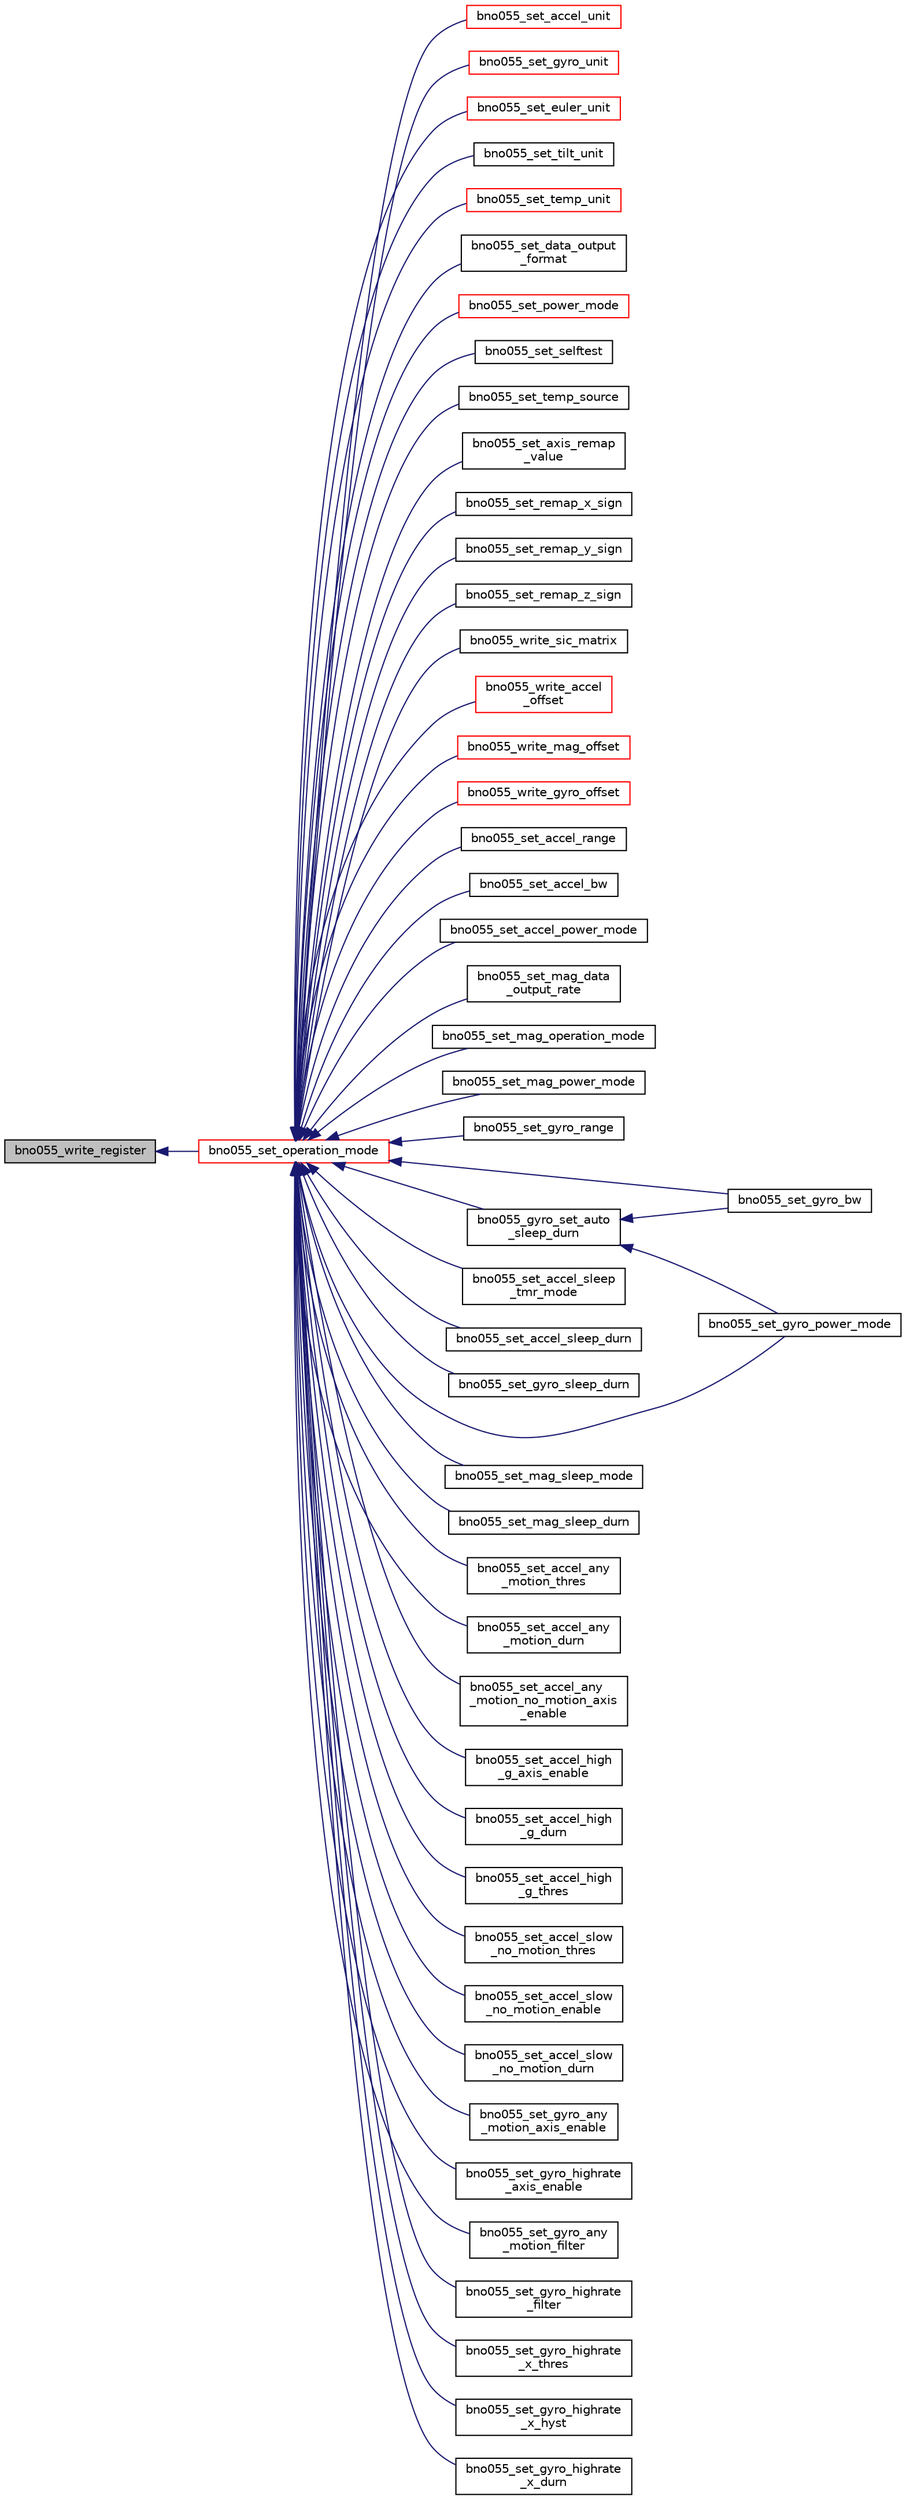 digraph "bno055_write_register"
{
  edge [fontname="Helvetica",fontsize="10",labelfontname="Helvetica",labelfontsize="10"];
  node [fontname="Helvetica",fontsize="10",shape=record];
  rankdir="LR";
  Node1 [label="bno055_write_register",height=0.2,width=0.4,color="black", fillcolor="grey75", style="filled", fontcolor="black"];
  Node1 -> Node2 [dir="back",color="midnightblue",fontsize="10",style="solid",fontname="Helvetica"];
  Node2 [label="bno055_set_operation_mode",height=0.2,width=0.4,color="red", fillcolor="white", style="filled",URL="$bno055_8h.html#a42db870e00f008575aa5dbafa60bf927",tooltip="This API used to write the operation mode from register from 0x3D bit 0 to 3. "];
  Node2 -> Node3 [dir="back",color="midnightblue",fontsize="10",style="solid",fontname="Helvetica"];
  Node3 [label="bno055_set_accel_unit",height=0.2,width=0.4,color="red", fillcolor="white", style="filled",URL="$bno055_8h.html#aef9da3977c46c054a6f501c35afea1c8",tooltip="This API used to write the accel unit from register from 0x3B bit 0. "];
  Node2 -> Node4 [dir="back",color="midnightblue",fontsize="10",style="solid",fontname="Helvetica"];
  Node4 [label="bno055_set_gyro_unit",height=0.2,width=0.4,color="red", fillcolor="white", style="filled",URL="$bno055_8h.html#ac3aacdc89e41aa4aba3ff9f1c0e3d10f",tooltip="This API used to write the gyro unit from register from 0x3B bit 1. "];
  Node2 -> Node5 [dir="back",color="midnightblue",fontsize="10",style="solid",fontname="Helvetica"];
  Node5 [label="bno055_set_euler_unit",height=0.2,width=0.4,color="red", fillcolor="white", style="filled",URL="$bno055_8h.html#a4667f68ec64b12f37bcbb914dd68c17e",tooltip="This API used to write the Euler unit from register from 0x3B bit 2. "];
  Node2 -> Node6 [dir="back",color="midnightblue",fontsize="10",style="solid",fontname="Helvetica"];
  Node6 [label="bno055_set_tilt_unit",height=0.2,width=0.4,color="black", fillcolor="white", style="filled",URL="$bno055_8h.html#a8687eff3869f53d72375f9082765dd20",tooltip="This API used to write the tilt unit from register from 0x3B bit 3. "];
  Node2 -> Node7 [dir="back",color="midnightblue",fontsize="10",style="solid",fontname="Helvetica"];
  Node7 [label="bno055_set_temp_unit",height=0.2,width=0.4,color="red", fillcolor="white", style="filled",URL="$bno055_8h.html#aafb9d58f1a02dc856261993648b00bbf",tooltip="This API used to write the temperature unit from register from 0x3B bit 4. "];
  Node2 -> Node8 [dir="back",color="midnightblue",fontsize="10",style="solid",fontname="Helvetica"];
  Node8 [label="bno055_set_data_output\l_format",height=0.2,width=0.4,color="black", fillcolor="white", style="filled",URL="$bno055_8h.html#a10417c063348edef67f6dd0d2f8953d7",tooltip="This API used to read the current selected orientation mode from register from 0x3B bit 7..."];
  Node2 -> Node9 [dir="back",color="midnightblue",fontsize="10",style="solid",fontname="Helvetica"];
  Node9 [label="bno055_set_power_mode",height=0.2,width=0.4,color="red", fillcolor="white", style="filled",URL="$bno055_8h.html#a4672de8a3ce4ca0ca5d9297b73caf634",tooltip="This API used to write the power mode from register from 0x3E bit 0 to 1. "];
  Node2 -> Node10 [dir="back",color="midnightblue",fontsize="10",style="solid",fontname="Helvetica"];
  Node10 [label="bno055_set_selftest",height=0.2,width=0.4,color="black", fillcolor="white", style="filled",URL="$bno055_8h.html#a25bfede86062f04dbac394704c994cc8",tooltip="This API used to write the self test from register from 0x3F bit 0. "];
  Node2 -> Node11 [dir="back",color="midnightblue",fontsize="10",style="solid",fontname="Helvetica"];
  Node11 [label="bno055_set_temp_source",height=0.2,width=0.4,color="black", fillcolor="white", style="filled",URL="$bno055_8h.html#a49c564032e11f3398b42d7d7b23a0efc",tooltip="This API used to write the temperature source from register from 0x40 bit 0 and 1. "];
  Node2 -> Node12 [dir="back",color="midnightblue",fontsize="10",style="solid",fontname="Helvetica"];
  Node12 [label="bno055_set_axis_remap\l_value",height=0.2,width=0.4,color="black", fillcolor="white", style="filled",URL="$bno055_8h.html#a0d7e52a775da2a2512e6f6f83ee147ca",tooltip="This API used to write the axis remap value from register from 0x41 bit 0 and 5. "];
  Node2 -> Node13 [dir="back",color="midnightblue",fontsize="10",style="solid",fontname="Helvetica"];
  Node13 [label="bno055_set_remap_x_sign",height=0.2,width=0.4,color="black", fillcolor="white", style="filled",URL="$bno055_8h.html#ae2bf6e7c915b47721cbf97f6f4d99d82",tooltip="This API used to write the x-axis remap sign from register from 0x42 bit 2. "];
  Node2 -> Node14 [dir="back",color="midnightblue",fontsize="10",style="solid",fontname="Helvetica"];
  Node14 [label="bno055_set_remap_y_sign",height=0.2,width=0.4,color="black", fillcolor="white", style="filled",URL="$bno055_8h.html#a5d8363c2da7ffc3093159e1f6d630b8b",tooltip="This API used to write the y-axis remap sign from register from 0x42 bit 1. "];
  Node2 -> Node15 [dir="back",color="midnightblue",fontsize="10",style="solid",fontname="Helvetica"];
  Node15 [label="bno055_set_remap_z_sign",height=0.2,width=0.4,color="black", fillcolor="white", style="filled",URL="$bno055_8h.html#a1a0cde27a4a2bdd49baf5d3d539ee1b0",tooltip="This API used to write the z-axis remap sign from register from 0x42 bit 0. "];
  Node2 -> Node16 [dir="back",color="midnightblue",fontsize="10",style="solid",fontname="Helvetica"];
  Node16 [label="bno055_write_sic_matrix",height=0.2,width=0.4,color="black", fillcolor="white", style="filled",URL="$bno055_8h.html#a0123c2379c2df21a5ec684315105d00b",tooltip="This API is used to write soft iron calibration matrix from the register 0x43 to 0x53 it is a 18 byte..."];
  Node2 -> Node17 [dir="back",color="midnightblue",fontsize="10",style="solid",fontname="Helvetica"];
  Node17 [label="bno055_write_accel\l_offset",height=0.2,width=0.4,color="red", fillcolor="white", style="filled",URL="$bno055_8h.html#a0b3cff4a88d5a47acc8f4467c3664ed6",tooltip="This API is used to write accel offset and accel radius offset form register 0x55 to 0x5A and radius ..."];
  Node2 -> Node18 [dir="back",color="midnightblue",fontsize="10",style="solid",fontname="Helvetica"];
  Node18 [label="bno055_write_mag_offset",height=0.2,width=0.4,color="red", fillcolor="white", style="filled",URL="$bno055_8h.html#a4451bc51bdae01817675fa8901571f0e",tooltip="This API is used to read mag offset offset form register 0x69 to 0x6A. "];
  Node2 -> Node19 [dir="back",color="midnightblue",fontsize="10",style="solid",fontname="Helvetica"];
  Node19 [label="bno055_write_gyro_offset",height=0.2,width=0.4,color="red", fillcolor="white", style="filled",URL="$bno055_8h.html#a0c08ce138b7306b9381455202c10f974",tooltip="This API is used to read gyro offset offset form register 0x61 to 0x66. "];
  Node2 -> Node20 [dir="back",color="midnightblue",fontsize="10",style="solid",fontname="Helvetica"];
  Node20 [label="bno055_set_accel_range",height=0.2,width=0.4,color="black", fillcolor="white", style="filled",URL="$bno055_8h.html#a5f925d429d6bcc88aa2dfb5fea1e4e60",tooltip="This API used to write the accel range from page one register from 0x08 bit 0 and 1..."];
  Node2 -> Node21 [dir="back",color="midnightblue",fontsize="10",style="solid",fontname="Helvetica"];
  Node21 [label="bno055_set_accel_bw",height=0.2,width=0.4,color="black", fillcolor="white", style="filled",URL="$bno055_8h.html#aa7feddf9f065ade563244b1581a6b404",tooltip="This API used to write the accel bandwidth from page one register from 0x08 bit 2 to 4..."];
  Node2 -> Node22 [dir="back",color="midnightblue",fontsize="10",style="solid",fontname="Helvetica"];
  Node22 [label="bno055_set_accel_power_mode",height=0.2,width=0.4,color="black", fillcolor="white", style="filled",URL="$bno055_8h.html#a247ec6362ead0f51f21805709ccd84f2",tooltip="This API used to write the accel power mode from page one register from 0x08 bit 5 to 7..."];
  Node2 -> Node23 [dir="back",color="midnightblue",fontsize="10",style="solid",fontname="Helvetica"];
  Node23 [label="bno055_set_mag_data\l_output_rate",height=0.2,width=0.4,color="black", fillcolor="white", style="filled",URL="$bno055_8h.html#a6600eb43cbce83e4a2baf38ba967917b",tooltip="This API used to write the mag output data rate from page one register from 0x09 bit 0 to 2..."];
  Node2 -> Node24 [dir="back",color="midnightblue",fontsize="10",style="solid",fontname="Helvetica"];
  Node24 [label="bno055_set_mag_operation_mode",height=0.2,width=0.4,color="black", fillcolor="white", style="filled",URL="$bno055_8h.html#a21fe31676bc81907548f54c52e9c6453",tooltip="This API used to write the mag operation mode from page one register from 0x09 bit 3 to 4..."];
  Node2 -> Node25 [dir="back",color="midnightblue",fontsize="10",style="solid",fontname="Helvetica"];
  Node25 [label="bno055_set_mag_power_mode",height=0.2,width=0.4,color="black", fillcolor="white", style="filled",URL="$bno055_8h.html#a39fdf68b9e1dadc49b041da59dbcca4d",tooltip="This API used to write the mag power mode from page one register from 0x09 bit 4 to 6..."];
  Node2 -> Node26 [dir="back",color="midnightblue",fontsize="10",style="solid",fontname="Helvetica"];
  Node26 [label="bno055_set_gyro_range",height=0.2,width=0.4,color="black", fillcolor="white", style="filled",URL="$bno055_8h.html#a60f680374a3f628b50f22b25baf0c134",tooltip="This API used to write the gyro range from page one register from 0x0A bit 0 to 3. "];
  Node2 -> Node27 [dir="back",color="midnightblue",fontsize="10",style="solid",fontname="Helvetica"];
  Node27 [label="bno055_set_gyro_bw",height=0.2,width=0.4,color="black", fillcolor="white", style="filled",URL="$bno055_8h.html#a0976a24d1ab05bb6e42155cc0132a2fc",tooltip="This API used to write the gyro bandwidth from page one register from 0x0A bit 3 to 5..."];
  Node2 -> Node28 [dir="back",color="midnightblue",fontsize="10",style="solid",fontname="Helvetica"];
  Node28 [label="bno055_set_gyro_power_mode",height=0.2,width=0.4,color="black", fillcolor="white", style="filled",URL="$bno055_8h.html#a41e30a0ca3e9bd92a124b6f41c5c4bae",tooltip="This API used to write the gyro power mode from page one register from 0x0B bit 0 to 2..."];
  Node2 -> Node29 [dir="back",color="midnightblue",fontsize="10",style="solid",fontname="Helvetica"];
  Node29 [label="bno055_set_accel_sleep\l_tmr_mode",height=0.2,width=0.4,color="black", fillcolor="white", style="filled",URL="$bno055_8h.html#a9f568ad321040e2fefab26f3ee2b566a",tooltip="This API used to write the accel sleep mode from page one register from 0x0C bit 0. "];
  Node2 -> Node30 [dir="back",color="midnightblue",fontsize="10",style="solid",fontname="Helvetica"];
  Node30 [label="bno055_set_accel_sleep_durn",height=0.2,width=0.4,color="black", fillcolor="white", style="filled",URL="$bno055_8h.html#ab0767a0c3a053a468334893fcbf1c29a",tooltip="This API used to write the accel sleep duration from page one register from 0x0C bit 1 to 4..."];
  Node2 -> Node31 [dir="back",color="midnightblue",fontsize="10",style="solid",fontname="Helvetica"];
  Node31 [label="bno055_set_gyro_sleep_durn",height=0.2,width=0.4,color="black", fillcolor="white", style="filled",URL="$bno055_8h.html#ac9c781c26d6ab57ab06a36d0a60b6496",tooltip="This API used to write the gyro sleep duration from page one register from 0x0D bit 0 to 2..."];
  Node2 -> Node32 [dir="back",color="midnightblue",fontsize="10",style="solid",fontname="Helvetica"];
  Node32 [label="bno055_gyro_set_auto\l_sleep_durn",height=0.2,width=0.4,color="black", fillcolor="white", style="filled",URL="$bno055_8h.html#ab8abc0f3fe0105004ac9b3bb62a39307",tooltip="This API used to write the gyro auto sleep duration from page one register from 0x0D bit 3 to 5..."];
  Node32 -> Node27 [dir="back",color="midnightblue",fontsize="10",style="solid",fontname="Helvetica"];
  Node32 -> Node28 [dir="back",color="midnightblue",fontsize="10",style="solid",fontname="Helvetica"];
  Node2 -> Node33 [dir="back",color="midnightblue",fontsize="10",style="solid",fontname="Helvetica"];
  Node33 [label="bno055_set_mag_sleep_mode",height=0.2,width=0.4,color="black", fillcolor="white", style="filled",URL="$bno055_8h.html#a48c9ef3114c66d1d523a59837de6d25b",tooltip="This API used to write the mag sleep mode from page one register from 0x0E bit 0. ..."];
  Node2 -> Node34 [dir="back",color="midnightblue",fontsize="10",style="solid",fontname="Helvetica"];
  Node34 [label="bno055_set_mag_sleep_durn",height=0.2,width=0.4,color="black", fillcolor="white", style="filled",URL="$bno055_8h.html#a81223611621ece12da37b97ca40ebae3",tooltip="This API used to write the mag sleep duration from page one register from 0x0E bit 1 to 4..."];
  Node2 -> Node35 [dir="back",color="midnightblue",fontsize="10",style="solid",fontname="Helvetica"];
  Node35 [label="bno055_set_accel_any\l_motion_thres",height=0.2,width=0.4,color="black", fillcolor="white", style="filled",URL="$bno055_8h.html#abf5f4bceca3062adf99a89132ed6c263",tooltip="This API used to write the accel any motion threshold from page one register from 0x11 bit 0 to 7..."];
  Node2 -> Node36 [dir="back",color="midnightblue",fontsize="10",style="solid",fontname="Helvetica"];
  Node36 [label="bno055_set_accel_any\l_motion_durn",height=0.2,width=0.4,color="black", fillcolor="white", style="filled",URL="$bno055_8h.html#af6a8742ebe0e9fc55f83a2f7a091f055",tooltip="This API used to write the accel anymotion duration from page one register from 0x12 bit 0 to 1..."];
  Node2 -> Node37 [dir="back",color="midnightblue",fontsize="10",style="solid",fontname="Helvetica"];
  Node37 [label="bno055_set_accel_any\l_motion_no_motion_axis\l_enable",height=0.2,width=0.4,color="black", fillcolor="white", style="filled",URL="$bno055_8h.html#a666ba1db67c5a5ca414f15fcbd1ec0c2",tooltip="This API used to write the accel anymotion enable from page one register from 0x12 bit 2 to 4..."];
  Node2 -> Node38 [dir="back",color="midnightblue",fontsize="10",style="solid",fontname="Helvetica"];
  Node38 [label="bno055_set_accel_high\l_g_axis_enable",height=0.2,width=0.4,color="black", fillcolor="white", style="filled",URL="$bno055_8h.html#a9fdc113469921d9001f5979d4051aed3",tooltip="This API used to write the accel highg enable from page one register from 0x12 bit 5 to 7..."];
  Node2 -> Node39 [dir="back",color="midnightblue",fontsize="10",style="solid",fontname="Helvetica"];
  Node39 [label="bno055_set_accel_high\l_g_durn",height=0.2,width=0.4,color="black", fillcolor="white", style="filled",URL="$bno055_8h.html#a518704c924325ab8c30daa827082e903",tooltip="This API used to write the accel highg duration from page one register from 0x13 bit 0 to 7..."];
  Node2 -> Node40 [dir="back",color="midnightblue",fontsize="10",style="solid",fontname="Helvetica"];
  Node40 [label="bno055_set_accel_high\l_g_thres",height=0.2,width=0.4,color="black", fillcolor="white", style="filled",URL="$bno055_8h.html#a754664ed3f0a1a5dc646908dde9219be",tooltip="This API used to write the accel highg threshold from page one register from 0x14 bit 0 to 7..."];
  Node2 -> Node41 [dir="back",color="midnightblue",fontsize="10",style="solid",fontname="Helvetica"];
  Node41 [label="bno055_set_accel_slow\l_no_motion_thres",height=0.2,width=0.4,color="black", fillcolor="white", style="filled",URL="$bno055_8h.html#a3bcbada7c51f115f648d768646e974e2",tooltip="This API used to write the accel slownomotion threshold from page one register from 0x15 bit 0 to 7..."];
  Node2 -> Node42 [dir="back",color="midnightblue",fontsize="10",style="solid",fontname="Helvetica"];
  Node42 [label="bno055_set_accel_slow\l_no_motion_enable",height=0.2,width=0.4,color="black", fillcolor="white", style="filled",URL="$bno055_8h.html#a56d31243cfcf4accb45d5c1455cebc47",tooltip="This API used to write accel slownomotion enable from page one register from 0x16 bit 0..."];
  Node2 -> Node43 [dir="back",color="midnightblue",fontsize="10",style="solid",fontname="Helvetica"];
  Node43 [label="bno055_set_accel_slow\l_no_motion_durn",height=0.2,width=0.4,color="black", fillcolor="white", style="filled",URL="$bno055_8h.html#ae75441378028466e6c46303a202765a4",tooltip="This API used to write accel slownomotion duration from page one register from 0x16 bit 1 to 6..."];
  Node2 -> Node44 [dir="back",color="midnightblue",fontsize="10",style="solid",fontname="Helvetica"];
  Node44 [label="bno055_set_gyro_any\l_motion_axis_enable",height=0.2,width=0.4,color="black", fillcolor="white", style="filled",URL="$bno055_8h.html#a3ef40cc765bec1368f55db1bf820a4ac",tooltip="This API used to write the gyro anymotion enable from page one register from 0x17 bit 0 to 2..."];
  Node2 -> Node45 [dir="back",color="midnightblue",fontsize="10",style="solid",fontname="Helvetica"];
  Node45 [label="bno055_set_gyro_highrate\l_axis_enable",height=0.2,width=0.4,color="black", fillcolor="white", style="filled",URL="$bno055_8h.html#ab906c1fb2898de8c2e9e04c2c5c9e667",tooltip="This API used to write the gyro highrate enable from page one register from 0x17 bit 3 to 5..."];
  Node2 -> Node46 [dir="back",color="midnightblue",fontsize="10",style="solid",fontname="Helvetica"];
  Node46 [label="bno055_set_gyro_any\l_motion_filter",height=0.2,width=0.4,color="black", fillcolor="white", style="filled",URL="$bno055_8h.html#aaaa6e008d57b9d3582f2b1f1f8444ebb",tooltip="This API used to write gyro anymotion filter from page one register from 0x17 bit 6..."];
  Node2 -> Node47 [dir="back",color="midnightblue",fontsize="10",style="solid",fontname="Helvetica"];
  Node47 [label="bno055_set_gyro_highrate\l_filter",height=0.2,width=0.4,color="black", fillcolor="white", style="filled",URL="$bno055_8h.html#a73320e421a914fe37d28b8f7aeebc361",tooltip="This API used to write gyro highrate filter from page one register from 0x17 bit 7. "];
  Node2 -> Node48 [dir="back",color="midnightblue",fontsize="10",style="solid",fontname="Helvetica"];
  Node48 [label="bno055_set_gyro_highrate\l_x_thres",height=0.2,width=0.4,color="black", fillcolor="white", style="filled",URL="$bno055_8h.html#a7f0298da3acf26f02c71a2987f2585e5",tooltip="This API used to write gyro highrate x threshold from page one register from 0x18 bit 0 to 4..."];
  Node2 -> Node49 [dir="back",color="midnightblue",fontsize="10",style="solid",fontname="Helvetica"];
  Node49 [label="bno055_set_gyro_highrate\l_x_hyst",height=0.2,width=0.4,color="black", fillcolor="white", style="filled",URL="$bno055_8h.html#a385ea8ecc65c2b8af6ec9fb57dffab70",tooltip="This API used to write gyro highrate x hysteresis from page one register from 0x18 bit 5 to 6..."];
  Node2 -> Node50 [dir="back",color="midnightblue",fontsize="10",style="solid",fontname="Helvetica"];
  Node50 [label="bno055_set_gyro_highrate\l_x_durn",height=0.2,width=0.4,color="black", fillcolor="white", style="filled",URL="$bno055_8h.html#a0d82408e42dcce750b56194e973ce1e8",tooltip="This API used to write gyro highrate x duration from page one register from 0x19 bit 0 to 7..."];
}
